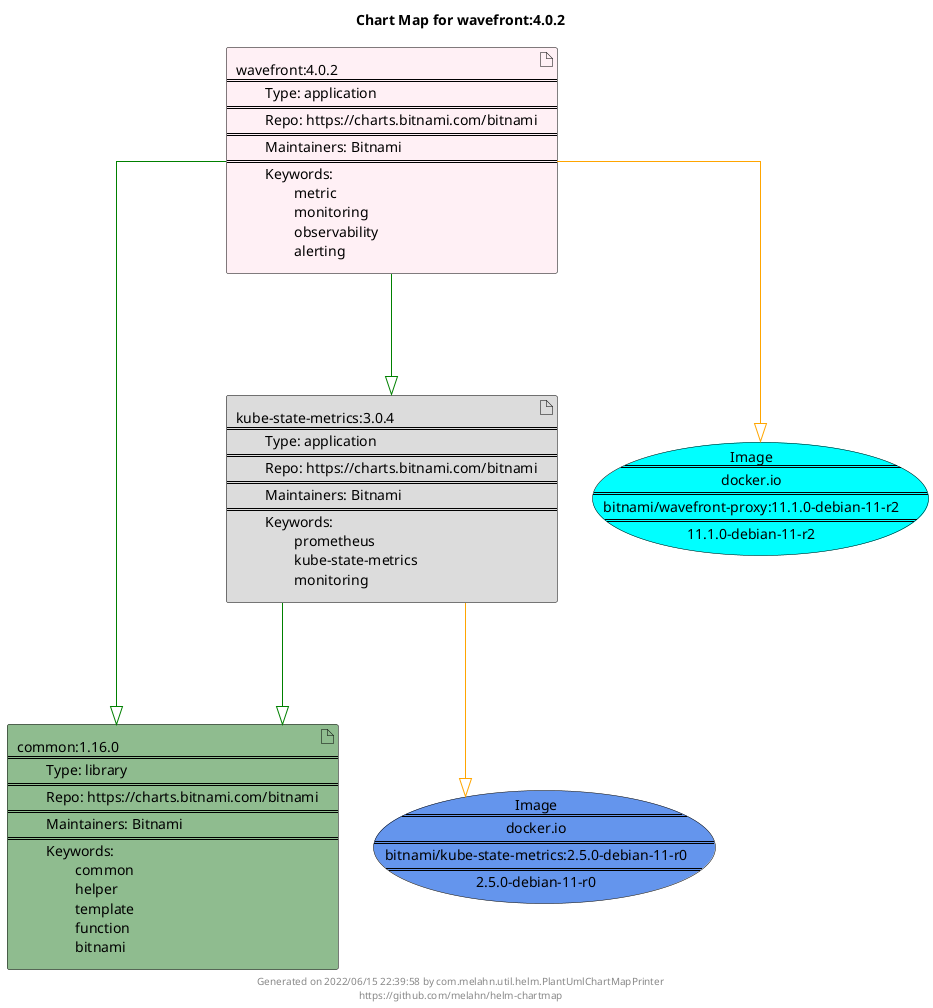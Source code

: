 @startuml
skinparam linetype ortho
skinparam backgroundColor white
skinparam usecaseBorderColor black
skinparam usecaseArrowColor LightSlateGray
skinparam artifactBorderColor black
skinparam artifactArrowColor LightSlateGray

title Chart Map for wavefront:4.0.2

'There are 3 referenced Helm Charts
artifact "wavefront:4.0.2\n====\n\tType: application\n====\n\tRepo: https://charts.bitnami.com/bitnami\n====\n\tMaintainers: Bitnami\n====\n\tKeywords: \n\t\tmetric\n\t\tmonitoring\n\t\tobservability\n\t\talerting" as wavefront_4_0_2 #LavenderBlush
artifact "common:1.16.0\n====\n\tType: library\n====\n\tRepo: https://charts.bitnami.com/bitnami\n====\n\tMaintainers: Bitnami\n====\n\tKeywords: \n\t\tcommon\n\t\thelper\n\t\ttemplate\n\t\tfunction\n\t\tbitnami" as common_1_16_0 #DarkSeaGreen
artifact "kube-state-metrics:3.0.4\n====\n\tType: application\n====\n\tRepo: https://charts.bitnami.com/bitnami\n====\n\tMaintainers: Bitnami\n====\n\tKeywords: \n\t\tprometheus\n\t\tkube-state-metrics\n\t\tmonitoring" as kube_state_metrics_3_0_4 #Gainsboro

'There are 2 referenced Docker Images
usecase "Image\n====\ndocker.io\n====\nbitnami/wavefront-proxy:11.1.0-debian-11-r2\n====\n11.1.0-debian-11-r2" as docker_io_bitnami_wavefront_proxy_11_1_0_debian_11_r2 #Cyan
usecase "Image\n====\ndocker.io\n====\nbitnami/kube-state-metrics:2.5.0-debian-11-r0\n====\n2.5.0-debian-11-r0" as docker_io_bitnami_kube_state_metrics_2_5_0_debian_11_r0 #CornflowerBlue

'Chart Dependencies
wavefront_4_0_2--[#green]-|>kube_state_metrics_3_0_4
kube_state_metrics_3_0_4--[#green]-|>common_1_16_0
wavefront_4_0_2--[#green]-|>common_1_16_0
wavefront_4_0_2--[#orange]-|>docker_io_bitnami_wavefront_proxy_11_1_0_debian_11_r2
kube_state_metrics_3_0_4--[#orange]-|>docker_io_bitnami_kube_state_metrics_2_5_0_debian_11_r0

center footer Generated on 2022/06/15 22:39:58 by com.melahn.util.helm.PlantUmlChartMapPrinter\nhttps://github.com/melahn/helm-chartmap
@enduml
